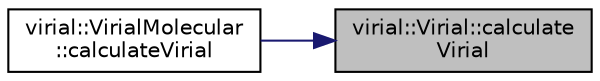 digraph "virial::Virial::calculateVirial"
{
 // LATEX_PDF_SIZE
  edge [fontname="Helvetica",fontsize="10",labelfontname="Helvetica",labelfontsize="10"];
  node [fontname="Helvetica",fontsize="10",shape=record];
  rankdir="RL";
  Node1 [label="virial::Virial::calculate\lVirial",height=0.2,width=0.4,color="black", fillcolor="grey75", style="filled", fontcolor="black",tooltip="calculate virial for general systems"];
  Node1 -> Node2 [dir="back",color="midnightblue",fontsize="10",style="solid",fontname="Helvetica"];
  Node2 [label="virial::VirialMolecular\l::calculateVirial",height=0.2,width=0.4,color="black", fillcolor="white", style="filled",URL="$classvirial_1_1VirialMolecular.html#a3c3d8bdf57319f13eb14cfb81ad8427f",tooltip="calculate virial for molecular systems"];
}
